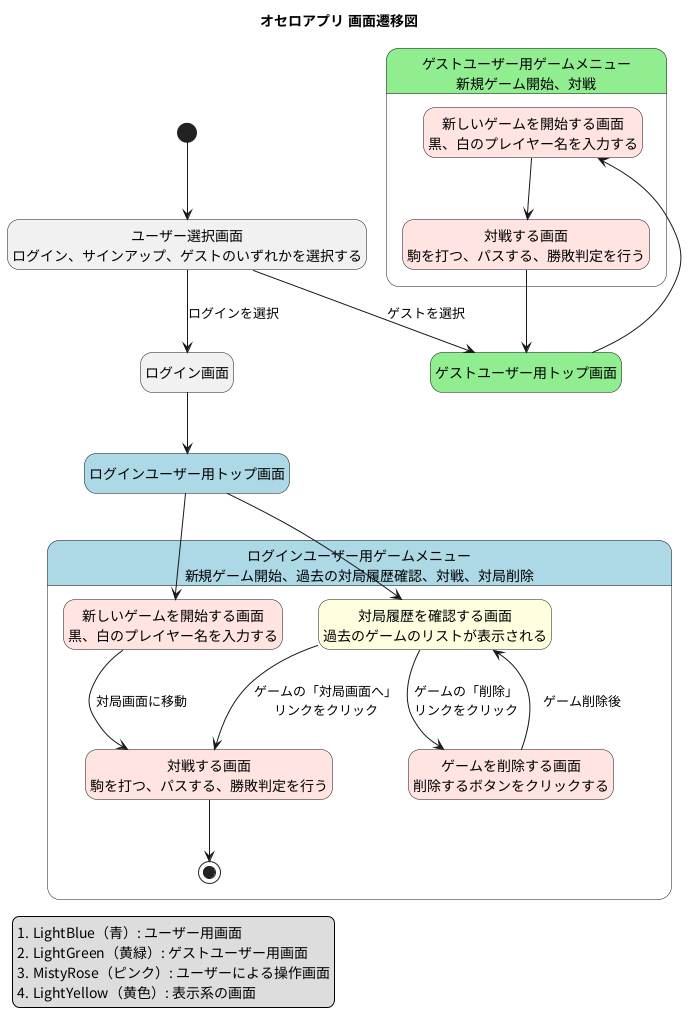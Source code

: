 @startuml screen_flow
skinparam defaultFontName "Noto Sans CJK JP"
hide empty description


title オセロアプリ 画面遷移図

legend left
#LightBlue（青）: ユーザー用画面
#LightGreen（黄緑）: ゲストユーザー用画面
#MistyRose（ピンク）: ユーザーによる操作画面
#LightYellow（黄色）: 表示系の画面
end legend

[*] --> notLogin

state "ユーザー選択画面\nログイン、サインアップ、ゲストのいずれかを選択する" as notLogin
state "ログイン画面" as login
state "ログインユーザー用トップ画面" as user #LightBlue


' ログインユーザーの機能
notLogin --> login : ログインを選択
login --> user 

state "ログインユーザー用ゲームメニュー\n新規ゲーム開始、過去の対局履歴確認、対戦、対局削除" as loginGameMenu #LightBlue {
    state "新しいゲームを開始する画面\n黒、白のプレイヤー名を入力する" as newGame <<操作>>
    state "対戦する画面\n駒を打つ、パスする、勝敗判定を行う" as playGame <<操作>>
    state "対局履歴を確認する画面\n過去のゲームのリストが表示される" as GameHistory <<表示>>
    state "ゲームを削除する画面\n削除するボタンをクリックする" as deleteGame <<操作>>
    GameHistory --> playGame : ゲームの「対局画面へ」\nリンクをクリック    
    newGame --> playGame : 対局画面に移動
    GameHistory --> deleteGame : ゲームの「削除」\nリンクをクリック
    deleteGame --> GameHistory :　ゲーム削除後
    playGame --> [*] 
}

' ホーム画面とゲーム管理の遷移
user --> newGame
user --> GameHistory

' ゲストユーザーの機能
state "ゲストユーザー用トップ画面" as guestUserTop #LightGreen 
notLogin --> guestUserTop : ゲストを選択

state "ゲストユーザー用ゲームメニュー\n新規ゲーム開始、対戦" as guestGameMenu #LightGreen {
  state "新しいゲームを開始する画面\n黒、白のプレイヤー名を入力する" as newGuestGame <<操作>>
  state "対戦する画面\n駒を打つ、パスする、勝敗判定を行う" as playGuestGame <<操作>>
  newGuestGame -->playGuestGame
}
guestUserTop --> newGuestGame
playGuestGame --> guestUserTop 

skinparam state {
  BackgroundColor<<操作>> MistyRose
  BackgroundColor<<表示>> LightYellow
}

@enduml
